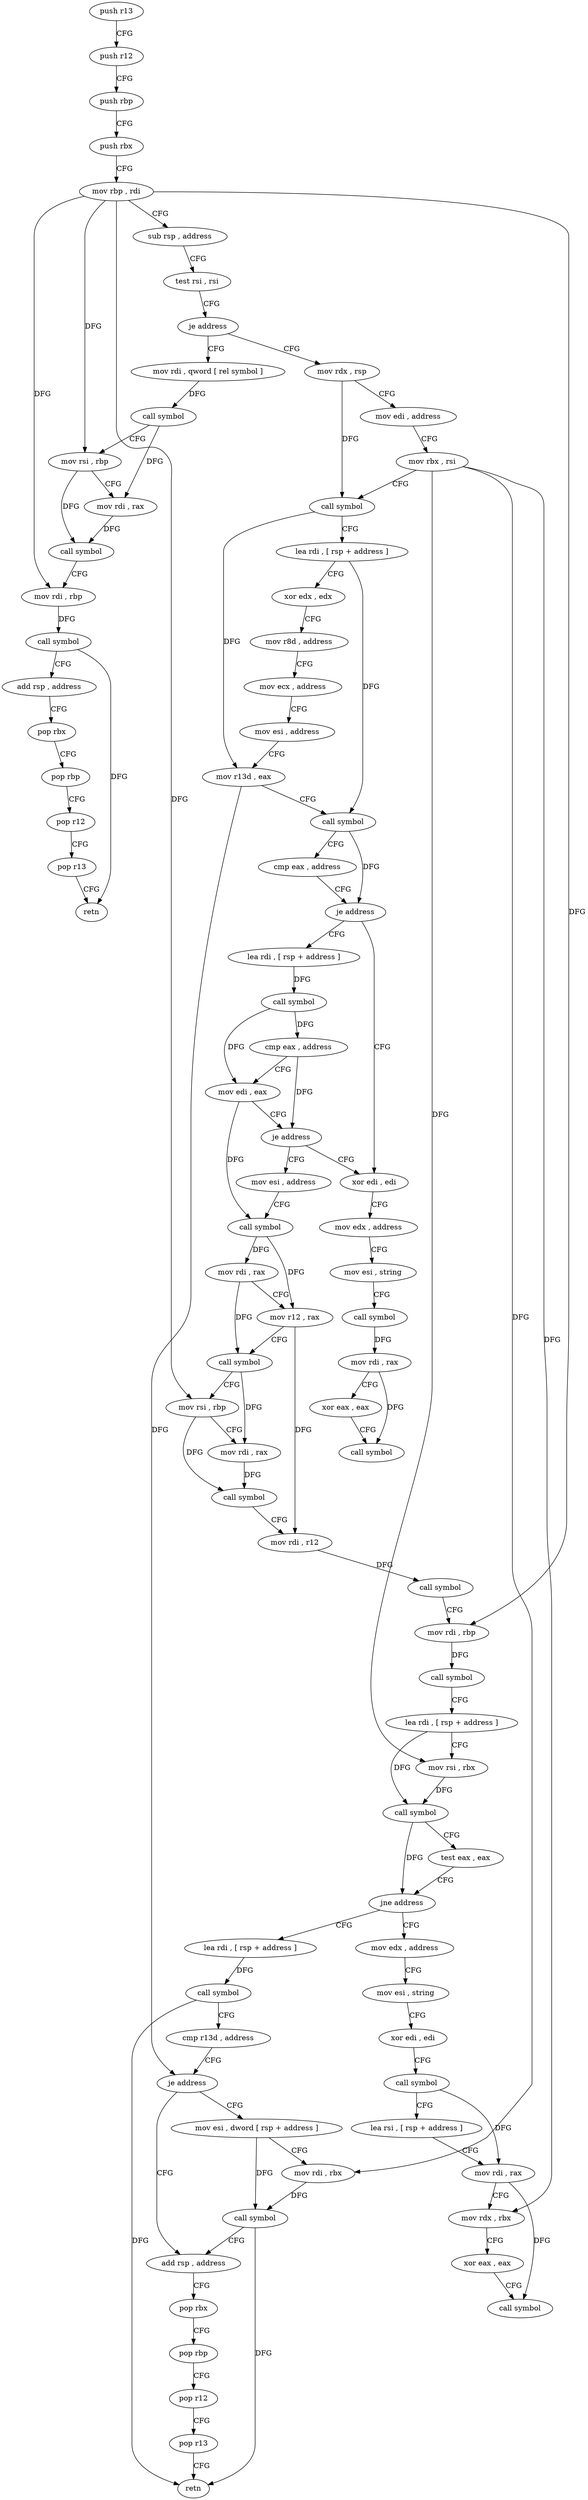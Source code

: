 digraph "func" {
"4215136" [label = "push r13" ]
"4215138" [label = "push r12" ]
"4215140" [label = "push rbp" ]
"4215141" [label = "push rbx" ]
"4215142" [label = "mov rbp , rdi" ]
"4215145" [label = "sub rsp , address" ]
"4215152" [label = "test rsi , rsi" ]
"4215155" [label = "je address" ]
"4215360" [label = "mov rdi , qword [ rel symbol ]" ]
"4215161" [label = "mov rdx , rsp" ]
"4215367" [label = "call symbol" ]
"4215372" [label = "mov rsi , rbp" ]
"4215375" [label = "mov rdi , rax" ]
"4215378" [label = "call symbol" ]
"4215383" [label = "mov rdi , rbp" ]
"4215386" [label = "call symbol" ]
"4215391" [label = "add rsp , address" ]
"4215398" [label = "pop rbx" ]
"4215399" [label = "pop rbp" ]
"4215400" [label = "pop r12" ]
"4215402" [label = "pop r13" ]
"4215404" [label = "retn" ]
"4215164" [label = "mov edi , address" ]
"4215169" [label = "mov rbx , rsi" ]
"4215172" [label = "call symbol" ]
"4215177" [label = "lea rdi , [ rsp + address ]" ]
"4215185" [label = "xor edx , edx" ]
"4215187" [label = "mov r8d , address" ]
"4215193" [label = "mov ecx , address" ]
"4215198" [label = "mov esi , address" ]
"4215203" [label = "mov r13d , eax" ]
"4215206" [label = "call symbol" ]
"4215211" [label = "cmp eax , address" ]
"4215214" [label = "je address" ]
"4215405" [label = "xor edi , edi" ]
"4215220" [label = "lea rdi , [ rsp + address ]" ]
"4215407" [label = "mov edx , address" ]
"4215412" [label = "mov esi , string" ]
"4215417" [label = "call symbol" ]
"4215422" [label = "mov rdi , rax" ]
"4215425" [label = "xor eax , eax" ]
"4215427" [label = "call symbol" ]
"4215228" [label = "call symbol" ]
"4215233" [label = "cmp eax , address" ]
"4215236" [label = "mov edi , eax" ]
"4215238" [label = "je address" ]
"4215244" [label = "mov esi , address" ]
"4215249" [label = "call symbol" ]
"4215254" [label = "mov rdi , rax" ]
"4215257" [label = "mov r12 , rax" ]
"4215260" [label = "call symbol" ]
"4215265" [label = "mov rsi , rbp" ]
"4215268" [label = "mov rdi , rax" ]
"4215271" [label = "call symbol" ]
"4215276" [label = "mov rdi , r12" ]
"4215279" [label = "call symbol" ]
"4215284" [label = "mov rdi , rbp" ]
"4215287" [label = "call symbol" ]
"4215292" [label = "lea rdi , [ rsp + address ]" ]
"4215300" [label = "mov rsi , rbx" ]
"4215303" [label = "call symbol" ]
"4215308" [label = "test eax , eax" ]
"4215310" [label = "jne address" ]
"4215432" [label = "mov edx , address" ]
"4215312" [label = "lea rdi , [ rsp + address ]" ]
"4215437" [label = "mov esi , string" ]
"4215442" [label = "xor edi , edi" ]
"4215444" [label = "call symbol" ]
"4215449" [label = "lea rsi , [ rsp + address ]" ]
"4215457" [label = "mov rdi , rax" ]
"4215460" [label = "mov rdx , rbx" ]
"4215463" [label = "xor eax , eax" ]
"4215465" [label = "call symbol" ]
"4215320" [label = "call symbol" ]
"4215325" [label = "cmp r13d , address" ]
"4215329" [label = "je address" ]
"4215343" [label = "add rsp , address" ]
"4215331" [label = "mov esi , dword [ rsp + address ]" ]
"4215350" [label = "pop rbx" ]
"4215351" [label = "pop rbp" ]
"4215352" [label = "pop r12" ]
"4215354" [label = "pop r13" ]
"4215356" [label = "retn" ]
"4215335" [label = "mov rdi , rbx" ]
"4215338" [label = "call symbol" ]
"4215136" -> "4215138" [ label = "CFG" ]
"4215138" -> "4215140" [ label = "CFG" ]
"4215140" -> "4215141" [ label = "CFG" ]
"4215141" -> "4215142" [ label = "CFG" ]
"4215142" -> "4215145" [ label = "CFG" ]
"4215142" -> "4215372" [ label = "DFG" ]
"4215142" -> "4215383" [ label = "DFG" ]
"4215142" -> "4215265" [ label = "DFG" ]
"4215142" -> "4215284" [ label = "DFG" ]
"4215145" -> "4215152" [ label = "CFG" ]
"4215152" -> "4215155" [ label = "CFG" ]
"4215155" -> "4215360" [ label = "CFG" ]
"4215155" -> "4215161" [ label = "CFG" ]
"4215360" -> "4215367" [ label = "DFG" ]
"4215161" -> "4215164" [ label = "CFG" ]
"4215161" -> "4215172" [ label = "DFG" ]
"4215367" -> "4215372" [ label = "CFG" ]
"4215367" -> "4215375" [ label = "DFG" ]
"4215372" -> "4215375" [ label = "CFG" ]
"4215372" -> "4215378" [ label = "DFG" ]
"4215375" -> "4215378" [ label = "DFG" ]
"4215378" -> "4215383" [ label = "CFG" ]
"4215383" -> "4215386" [ label = "DFG" ]
"4215386" -> "4215391" [ label = "CFG" ]
"4215386" -> "4215404" [ label = "DFG" ]
"4215391" -> "4215398" [ label = "CFG" ]
"4215398" -> "4215399" [ label = "CFG" ]
"4215399" -> "4215400" [ label = "CFG" ]
"4215400" -> "4215402" [ label = "CFG" ]
"4215402" -> "4215404" [ label = "CFG" ]
"4215164" -> "4215169" [ label = "CFG" ]
"4215169" -> "4215172" [ label = "CFG" ]
"4215169" -> "4215300" [ label = "DFG" ]
"4215169" -> "4215460" [ label = "DFG" ]
"4215169" -> "4215335" [ label = "DFG" ]
"4215172" -> "4215177" [ label = "CFG" ]
"4215172" -> "4215203" [ label = "DFG" ]
"4215177" -> "4215185" [ label = "CFG" ]
"4215177" -> "4215206" [ label = "DFG" ]
"4215185" -> "4215187" [ label = "CFG" ]
"4215187" -> "4215193" [ label = "CFG" ]
"4215193" -> "4215198" [ label = "CFG" ]
"4215198" -> "4215203" [ label = "CFG" ]
"4215203" -> "4215206" [ label = "CFG" ]
"4215203" -> "4215329" [ label = "DFG" ]
"4215206" -> "4215211" [ label = "CFG" ]
"4215206" -> "4215214" [ label = "DFG" ]
"4215211" -> "4215214" [ label = "CFG" ]
"4215214" -> "4215405" [ label = "CFG" ]
"4215214" -> "4215220" [ label = "CFG" ]
"4215405" -> "4215407" [ label = "CFG" ]
"4215220" -> "4215228" [ label = "DFG" ]
"4215407" -> "4215412" [ label = "CFG" ]
"4215412" -> "4215417" [ label = "CFG" ]
"4215417" -> "4215422" [ label = "DFG" ]
"4215422" -> "4215425" [ label = "CFG" ]
"4215422" -> "4215427" [ label = "DFG" ]
"4215425" -> "4215427" [ label = "CFG" ]
"4215228" -> "4215233" [ label = "DFG" ]
"4215228" -> "4215236" [ label = "DFG" ]
"4215233" -> "4215236" [ label = "CFG" ]
"4215233" -> "4215238" [ label = "DFG" ]
"4215236" -> "4215238" [ label = "CFG" ]
"4215236" -> "4215249" [ label = "DFG" ]
"4215238" -> "4215405" [ label = "CFG" ]
"4215238" -> "4215244" [ label = "CFG" ]
"4215244" -> "4215249" [ label = "CFG" ]
"4215249" -> "4215254" [ label = "DFG" ]
"4215249" -> "4215257" [ label = "DFG" ]
"4215254" -> "4215257" [ label = "CFG" ]
"4215254" -> "4215260" [ label = "DFG" ]
"4215257" -> "4215260" [ label = "CFG" ]
"4215257" -> "4215276" [ label = "DFG" ]
"4215260" -> "4215265" [ label = "CFG" ]
"4215260" -> "4215268" [ label = "DFG" ]
"4215265" -> "4215268" [ label = "CFG" ]
"4215265" -> "4215271" [ label = "DFG" ]
"4215268" -> "4215271" [ label = "DFG" ]
"4215271" -> "4215276" [ label = "CFG" ]
"4215276" -> "4215279" [ label = "DFG" ]
"4215279" -> "4215284" [ label = "CFG" ]
"4215284" -> "4215287" [ label = "DFG" ]
"4215287" -> "4215292" [ label = "CFG" ]
"4215292" -> "4215300" [ label = "CFG" ]
"4215292" -> "4215303" [ label = "DFG" ]
"4215300" -> "4215303" [ label = "DFG" ]
"4215303" -> "4215308" [ label = "CFG" ]
"4215303" -> "4215310" [ label = "DFG" ]
"4215308" -> "4215310" [ label = "CFG" ]
"4215310" -> "4215432" [ label = "CFG" ]
"4215310" -> "4215312" [ label = "CFG" ]
"4215432" -> "4215437" [ label = "CFG" ]
"4215312" -> "4215320" [ label = "DFG" ]
"4215437" -> "4215442" [ label = "CFG" ]
"4215442" -> "4215444" [ label = "CFG" ]
"4215444" -> "4215449" [ label = "CFG" ]
"4215444" -> "4215457" [ label = "DFG" ]
"4215449" -> "4215457" [ label = "CFG" ]
"4215457" -> "4215460" [ label = "CFG" ]
"4215457" -> "4215465" [ label = "DFG" ]
"4215460" -> "4215463" [ label = "CFG" ]
"4215463" -> "4215465" [ label = "CFG" ]
"4215320" -> "4215325" [ label = "CFG" ]
"4215320" -> "4215356" [ label = "DFG" ]
"4215325" -> "4215329" [ label = "CFG" ]
"4215329" -> "4215343" [ label = "CFG" ]
"4215329" -> "4215331" [ label = "CFG" ]
"4215343" -> "4215350" [ label = "CFG" ]
"4215331" -> "4215335" [ label = "CFG" ]
"4215331" -> "4215338" [ label = "DFG" ]
"4215350" -> "4215351" [ label = "CFG" ]
"4215351" -> "4215352" [ label = "CFG" ]
"4215352" -> "4215354" [ label = "CFG" ]
"4215354" -> "4215356" [ label = "CFG" ]
"4215335" -> "4215338" [ label = "DFG" ]
"4215338" -> "4215343" [ label = "CFG" ]
"4215338" -> "4215356" [ label = "DFG" ]
}

